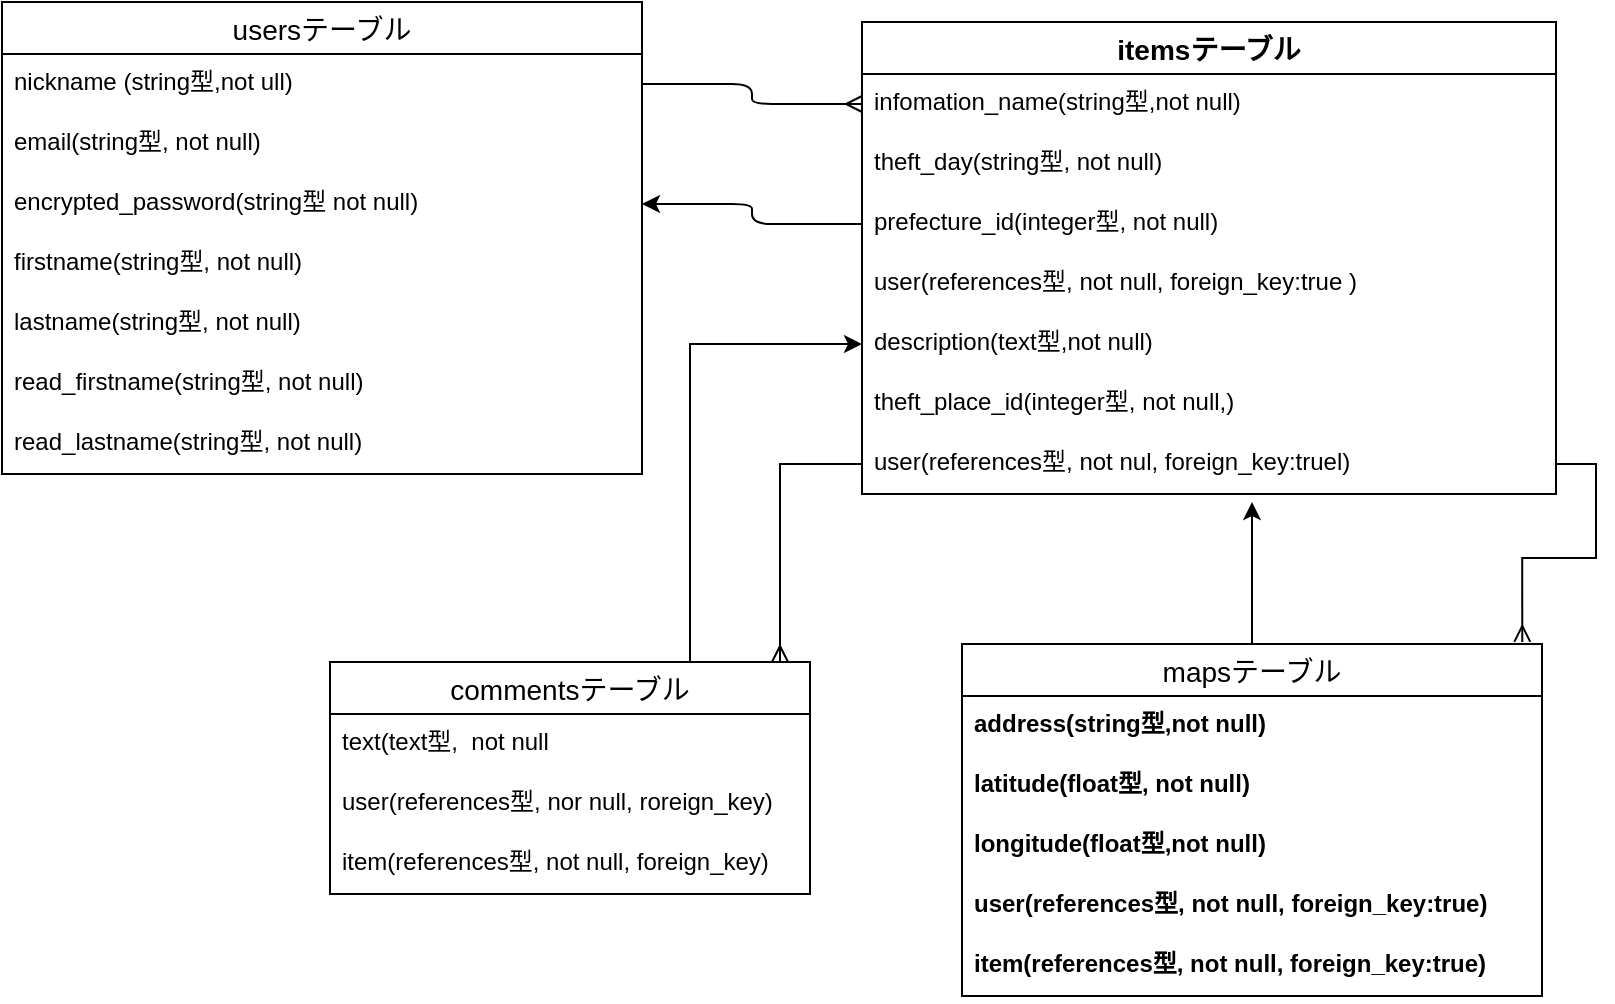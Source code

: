<mxfile>
    <diagram id="sqvPwLeVL6C1piv5cH0W" name="ページ1">
        <mxGraphModel dx="824" dy="3110" grid="1" gridSize="10" guides="1" tooltips="1" connect="1" arrows="1" fold="1" page="1" pageScale="1" pageWidth="827" pageHeight="1169" math="0" shadow="0">
            <root>
                <mxCell id="0"/>
                <mxCell id="1" parent="0"/>
                <mxCell id="2" value="usersテーブル" style="swimlane;fontStyle=0;childLayout=stackLayout;horizontal=1;startSize=26;horizontalStack=0;resizeParent=1;resizeParentMax=0;resizeLast=0;collapsible=1;marginBottom=0;align=center;fontSize=14;" parent="1" vertex="1">
                    <mxGeometry x="10" y="-2250" width="320" height="236" as="geometry"/>
                </mxCell>
                <mxCell id="3" value="nickname (string型,not ull)&#10;" style="text;strokeColor=none;fillColor=none;spacingLeft=4;spacingRight=4;overflow=hidden;rotatable=0;points=[[0,0.5],[1,0.5]];portConstraint=eastwest;fontSize=12;" parent="2" vertex="1">
                    <mxGeometry y="26" width="320" height="30" as="geometry"/>
                </mxCell>
                <mxCell id="4" value="email(string型, not null)" style="text;strokeColor=none;fillColor=none;spacingLeft=4;spacingRight=4;overflow=hidden;rotatable=0;points=[[0,0.5],[1,0.5]];portConstraint=eastwest;fontSize=12;" parent="2" vertex="1">
                    <mxGeometry y="56" width="320" height="30" as="geometry"/>
                </mxCell>
                <mxCell id="5" value="encrypted_password(string型 not null)" style="text;strokeColor=none;fillColor=none;spacingLeft=4;spacingRight=4;overflow=hidden;rotatable=0;points=[[0,0.5],[1,0.5]];portConstraint=eastwest;fontSize=12;" parent="2" vertex="1">
                    <mxGeometry y="86" width="320" height="30" as="geometry"/>
                </mxCell>
                <mxCell id="6" value="firstname(string型, not null)" style="text;strokeColor=none;fillColor=none;spacingLeft=4;spacingRight=4;overflow=hidden;rotatable=0;points=[[0,0.5],[1,0.5]];portConstraint=eastwest;fontSize=12;" parent="2" vertex="1">
                    <mxGeometry y="116" width="320" height="30" as="geometry"/>
                </mxCell>
                <mxCell id="Ci-3VF0zudUT_5ciqoUu-8" value="lastname(string型, not null)" style="text;strokeColor=none;fillColor=none;spacingLeft=4;spacingRight=4;overflow=hidden;rotatable=0;points=[[0,0.5],[1,0.5]];portConstraint=eastwest;fontSize=12;" parent="2" vertex="1">
                    <mxGeometry y="146" width="320" height="30" as="geometry"/>
                </mxCell>
                <mxCell id="Ci-3VF0zudUT_5ciqoUu-9" value="read_firstname(string型, not null)" style="text;strokeColor=none;fillColor=none;spacingLeft=4;spacingRight=4;overflow=hidden;rotatable=0;points=[[0,0.5],[1,0.5]];portConstraint=eastwest;fontSize=12;" parent="2" vertex="1">
                    <mxGeometry y="176" width="320" height="30" as="geometry"/>
                </mxCell>
                <mxCell id="Ci-3VF0zudUT_5ciqoUu-10" value="read_lastname(string型, not null)" style="text;strokeColor=none;fillColor=none;spacingLeft=4;spacingRight=4;overflow=hidden;rotatable=0;points=[[0,0.5],[1,0.5]];portConstraint=eastwest;fontSize=12;" parent="2" vertex="1">
                    <mxGeometry y="206" width="320" height="30" as="geometry"/>
                </mxCell>
                <mxCell id="Ci-3VF0zudUT_5ciqoUu-11" value="itemsテーブル" style="swimlane;fontStyle=1;childLayout=stackLayout;horizontal=1;startSize=26;horizontalStack=0;resizeParent=1;resizeParentMax=0;resizeLast=0;collapsible=1;marginBottom=0;align=center;fontSize=14;" parent="1" vertex="1">
                    <mxGeometry x="440" y="-2240" width="347" height="236" as="geometry"/>
                </mxCell>
                <mxCell id="Ci-3VF0zudUT_5ciqoUu-12" value="infomation_name(string型,not null)" style="text;strokeColor=none;fillColor=none;spacingLeft=4;spacingRight=4;overflow=hidden;rotatable=0;points=[[0,0.5],[1,0.5]];portConstraint=eastwest;fontSize=12;" parent="Ci-3VF0zudUT_5ciqoUu-11" vertex="1">
                    <mxGeometry y="26" width="347" height="30" as="geometry"/>
                </mxCell>
                <mxCell id="Ci-3VF0zudUT_5ciqoUu-13" value="theft_day(string型, not null)" style="text;strokeColor=none;fillColor=none;spacingLeft=4;spacingRight=4;overflow=hidden;rotatable=0;points=[[0,0.5],[1,0.5]];portConstraint=eastwest;fontSize=12;" parent="Ci-3VF0zudUT_5ciqoUu-11" vertex="1">
                    <mxGeometry y="56" width="347" height="30" as="geometry"/>
                </mxCell>
                <mxCell id="Ci-3VF0zudUT_5ciqoUu-14" value="prefecture_id(integer型, not null)" style="text;strokeColor=none;fillColor=none;spacingLeft=4;spacingRight=4;overflow=hidden;rotatable=0;points=[[0,0.5],[1,0.5]];portConstraint=eastwest;fontSize=12;" parent="Ci-3VF0zudUT_5ciqoUu-11" vertex="1">
                    <mxGeometry y="86" width="347" height="30" as="geometry"/>
                </mxCell>
                <mxCell id="Ci-3VF0zudUT_5ciqoUu-15" value="user(references型, not null, foreign_key:true )" style="text;strokeColor=none;fillColor=none;spacingLeft=4;spacingRight=4;overflow=hidden;rotatable=0;points=[[0,0.5],[1,0.5]];portConstraint=eastwest;fontSize=12;fontStyle=0" parent="Ci-3VF0zudUT_5ciqoUu-11" vertex="1">
                    <mxGeometry y="116" width="347" height="30" as="geometry"/>
                </mxCell>
                <mxCell id="18" value="description(text型,not null)" style="text;strokeColor=none;fillColor=none;spacingLeft=4;spacingRight=4;overflow=hidden;rotatable=0;points=[[0,0.5],[1,0.5]];portConstraint=eastwest;fontSize=12;" parent="Ci-3VF0zudUT_5ciqoUu-11" vertex="1">
                    <mxGeometry y="146" width="347" height="30" as="geometry"/>
                </mxCell>
                <mxCell id="20" value="theft_place_id(integer型, not null,)&#10;" style="text;strokeColor=none;fillColor=none;spacingLeft=4;spacingRight=4;overflow=hidden;rotatable=0;points=[[0,0.5],[1,0.5]];portConstraint=eastwest;fontSize=12;" parent="Ci-3VF0zudUT_5ciqoUu-11" vertex="1">
                    <mxGeometry y="176" width="347" height="30" as="geometry"/>
                </mxCell>
                <mxCell id="21" value="user(references型, not nul, foreign_key:truel)" style="text;strokeColor=none;fillColor=none;spacingLeft=4;spacingRight=4;overflow=hidden;rotatable=0;points=[[0,0.5],[1,0.5]];portConstraint=eastwest;fontSize=12;" parent="Ci-3VF0zudUT_5ciqoUu-11" vertex="1">
                    <mxGeometry y="206" width="347" height="30" as="geometry"/>
                </mxCell>
                <mxCell id="Ci-3VF0zudUT_5ciqoUu-16" value="mapsテーブル" style="swimlane;fontStyle=0;childLayout=stackLayout;horizontal=1;startSize=26;horizontalStack=0;resizeParent=1;resizeParentMax=0;resizeLast=0;collapsible=1;marginBottom=0;align=center;fontSize=14;" parent="1" vertex="1">
                    <mxGeometry x="490" y="-1929" width="290" height="176" as="geometry"/>
                </mxCell>
                <mxCell id="Ci-3VF0zudUT_5ciqoUu-17" value="address(string型,not null)" style="text;strokeColor=none;fillColor=none;spacingLeft=4;spacingRight=4;overflow=hidden;rotatable=0;points=[[0,0.5],[1,0.5]];portConstraint=eastwest;fontSize=12;fontStyle=1" parent="Ci-3VF0zudUT_5ciqoUu-16" vertex="1">
                    <mxGeometry y="26" width="290" height="30" as="geometry"/>
                </mxCell>
                <mxCell id="9" value="latitude(float型, not null)" style="text;strokeColor=none;fillColor=none;spacingLeft=4;spacingRight=4;overflow=hidden;rotatable=0;points=[[0,0.5],[1,0.5]];portConstraint=eastwest;fontSize=12;fontStyle=1" parent="Ci-3VF0zudUT_5ciqoUu-16" vertex="1">
                    <mxGeometry y="56" width="290" height="30" as="geometry"/>
                </mxCell>
                <mxCell id="11" value="longitude(float型,not null)" style="text;strokeColor=none;fillColor=none;spacingLeft=4;spacingRight=4;overflow=hidden;rotatable=0;points=[[0,0.5],[1,0.5]];portConstraint=eastwest;fontSize=12;fontStyle=1" parent="Ci-3VF0zudUT_5ciqoUu-16" vertex="1">
                    <mxGeometry y="86" width="290" height="30" as="geometry"/>
                </mxCell>
                <mxCell id="16" value="user(references型, not null, foreign_key:true)" style="text;strokeColor=none;fillColor=none;spacingLeft=4;spacingRight=4;overflow=hidden;rotatable=0;points=[[0,0.5],[1,0.5]];portConstraint=eastwest;fontSize=12;fontStyle=1" parent="Ci-3VF0zudUT_5ciqoUu-16" vertex="1">
                    <mxGeometry y="116" width="290" height="30" as="geometry"/>
                </mxCell>
                <mxCell id="17" value="item(references型, not null, foreign_key:true)" style="text;strokeColor=none;fillColor=none;spacingLeft=4;spacingRight=4;overflow=hidden;rotatable=0;points=[[0,0.5],[1,0.5]];portConstraint=eastwest;fontSize=12;fontStyle=1" parent="Ci-3VF0zudUT_5ciqoUu-16" vertex="1">
                    <mxGeometry y="146" width="290" height="30" as="geometry"/>
                </mxCell>
                <mxCell id="Ci-3VF0zudUT_5ciqoUu-55" style="edgeStyle=orthogonalEdgeStyle;orthogonalLoop=1;jettySize=auto;html=1;exitX=1;exitY=0.5;exitDx=0;exitDy=0;endArrow=ERmany;endFill=0;" parent="1" source="3" target="Ci-3VF0zudUT_5ciqoUu-12" edge="1">
                    <mxGeometry relative="1" as="geometry"/>
                </mxCell>
                <mxCell id="Ci-3VF0zudUT_5ciqoUu-56" style="edgeStyle=orthogonalEdgeStyle;orthogonalLoop=1;jettySize=auto;html=1;exitX=0;exitY=0.5;exitDx=0;exitDy=0;endArrow=classic;endFill=1;" parent="1" source="Ci-3VF0zudUT_5ciqoUu-14" target="5" edge="1">
                    <mxGeometry relative="1" as="geometry"/>
                </mxCell>
                <mxCell id="22" value="名称未設定レイヤ" parent="0"/>
                <mxCell id="23" value="名称未設定レイヤ" parent="0"/>
                <mxCell id="24" style="edgeStyle=orthogonalEdgeStyle;rounded=0;orthogonalLoop=1;jettySize=auto;html=1;exitX=1;exitY=0.5;exitDx=0;exitDy=0;endArrow=ERmany;endFill=0;entryX=0.966;entryY=-0.006;entryDx=0;entryDy=0;entryPerimeter=0;" edge="1" parent="23" source="21" target="Ci-3VF0zudUT_5ciqoUu-16">
                    <mxGeometry relative="1" as="geometry">
                        <mxPoint x="770" y="-1940" as="targetPoint"/>
                        <Array as="points">
                            <mxPoint x="807" y="-2019"/>
                            <mxPoint x="807" y="-1972"/>
                            <mxPoint x="770" y="-1972"/>
                        </Array>
                    </mxGeometry>
                </mxCell>
                <mxCell id="25" style="edgeStyle=orthogonalEdgeStyle;rounded=0;orthogonalLoop=1;jettySize=auto;html=1;exitX=0.5;exitY=0;exitDx=0;exitDy=0;endArrow=classic;endFill=1;" edge="1" parent="23" source="Ci-3VF0zudUT_5ciqoUu-16">
                    <mxGeometry relative="1" as="geometry">
                        <mxPoint x="635" y="-2000" as="targetPoint"/>
                    </mxGeometry>
                </mxCell>
                <mxCell id="31" style="edgeStyle=orthogonalEdgeStyle;rounded=0;orthogonalLoop=1;jettySize=auto;html=1;exitX=0.75;exitY=0;exitDx=0;exitDy=0;endArrow=classic;endFill=1;entryX=0;entryY=0.5;entryDx=0;entryDy=0;" edge="1" parent="23" source="26" target="18">
                    <mxGeometry relative="1" as="geometry">
                        <mxPoint x="360" y="-2090" as="targetPoint"/>
                    </mxGeometry>
                </mxCell>
                <mxCell id="26" value="commentsテーブル" style="swimlane;fontStyle=0;childLayout=stackLayout;horizontal=1;startSize=26;horizontalStack=0;resizeParent=1;resizeParentMax=0;resizeLast=0;collapsible=1;marginBottom=0;align=center;fontSize=14;" vertex="1" parent="23">
                    <mxGeometry x="174" y="-1920" width="240" height="116" as="geometry"/>
                </mxCell>
                <mxCell id="27" value="text(text型,  not null" style="text;strokeColor=none;fillColor=none;spacingLeft=4;spacingRight=4;overflow=hidden;rotatable=0;points=[[0,0.5],[1,0.5]];portConstraint=eastwest;fontSize=12;" vertex="1" parent="26">
                    <mxGeometry y="26" width="240" height="30" as="geometry"/>
                </mxCell>
                <mxCell id="28" value="user(references型, nor null, roreign_key)" style="text;strokeColor=none;fillColor=none;spacingLeft=4;spacingRight=4;overflow=hidden;rotatable=0;points=[[0,0.5],[1,0.5]];portConstraint=eastwest;fontSize=12;" vertex="1" parent="26">
                    <mxGeometry y="56" width="240" height="30" as="geometry"/>
                </mxCell>
                <mxCell id="29" value="item(references型, not null, foreign_key)" style="text;strokeColor=none;fillColor=none;spacingLeft=4;spacingRight=4;overflow=hidden;rotatable=0;points=[[0,0.5],[1,0.5]];portConstraint=eastwest;fontSize=12;" vertex="1" parent="26">
                    <mxGeometry y="86" width="240" height="30" as="geometry"/>
                </mxCell>
                <mxCell id="30" style="edgeStyle=orthogonalEdgeStyle;rounded=0;orthogonalLoop=1;jettySize=auto;html=1;exitX=0;exitY=0.5;exitDx=0;exitDy=0;endArrow=ERmany;endFill=0;" edge="1" parent="23" source="21" target="26">
                    <mxGeometry relative="1" as="geometry">
                        <Array as="points">
                            <mxPoint x="399" y="-2019"/>
                        </Array>
                    </mxGeometry>
                </mxCell>
            </root>
        </mxGraphModel>
    </diagram>
</mxfile>